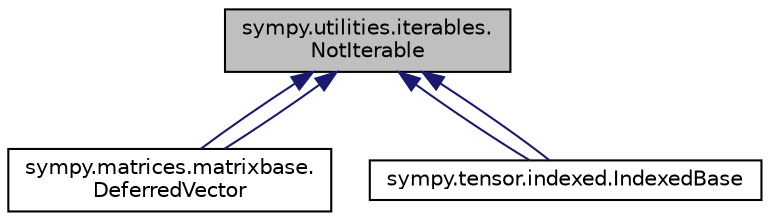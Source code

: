 digraph "sympy.utilities.iterables.NotIterable"
{
 // LATEX_PDF_SIZE
  edge [fontname="Helvetica",fontsize="10",labelfontname="Helvetica",labelfontsize="10"];
  node [fontname="Helvetica",fontsize="10",shape=record];
  Node1 [label="sympy.utilities.iterables.\lNotIterable",height=0.2,width=0.4,color="black", fillcolor="grey75", style="filled", fontcolor="black",tooltip=" "];
  Node1 -> Node2 [dir="back",color="midnightblue",fontsize="10",style="solid",fontname="Helvetica"];
  Node2 [label="sympy.matrices.matrixbase.\lDeferredVector",height=0.2,width=0.4,color="black", fillcolor="white", style="filled",URL="$classsympy_1_1matrices_1_1matrixbase_1_1DeferredVector.html",tooltip=" "];
  Node1 -> Node2 [dir="back",color="midnightblue",fontsize="10",style="solid",fontname="Helvetica"];
  Node1 -> Node3 [dir="back",color="midnightblue",fontsize="10",style="solid",fontname="Helvetica"];
  Node3 [label="sympy.tensor.indexed.IndexedBase",height=0.2,width=0.4,color="black", fillcolor="white", style="filled",URL="$classsympy_1_1tensor_1_1indexed_1_1IndexedBase.html",tooltip=" "];
  Node1 -> Node3 [dir="back",color="midnightblue",fontsize="10",style="solid",fontname="Helvetica"];
}

